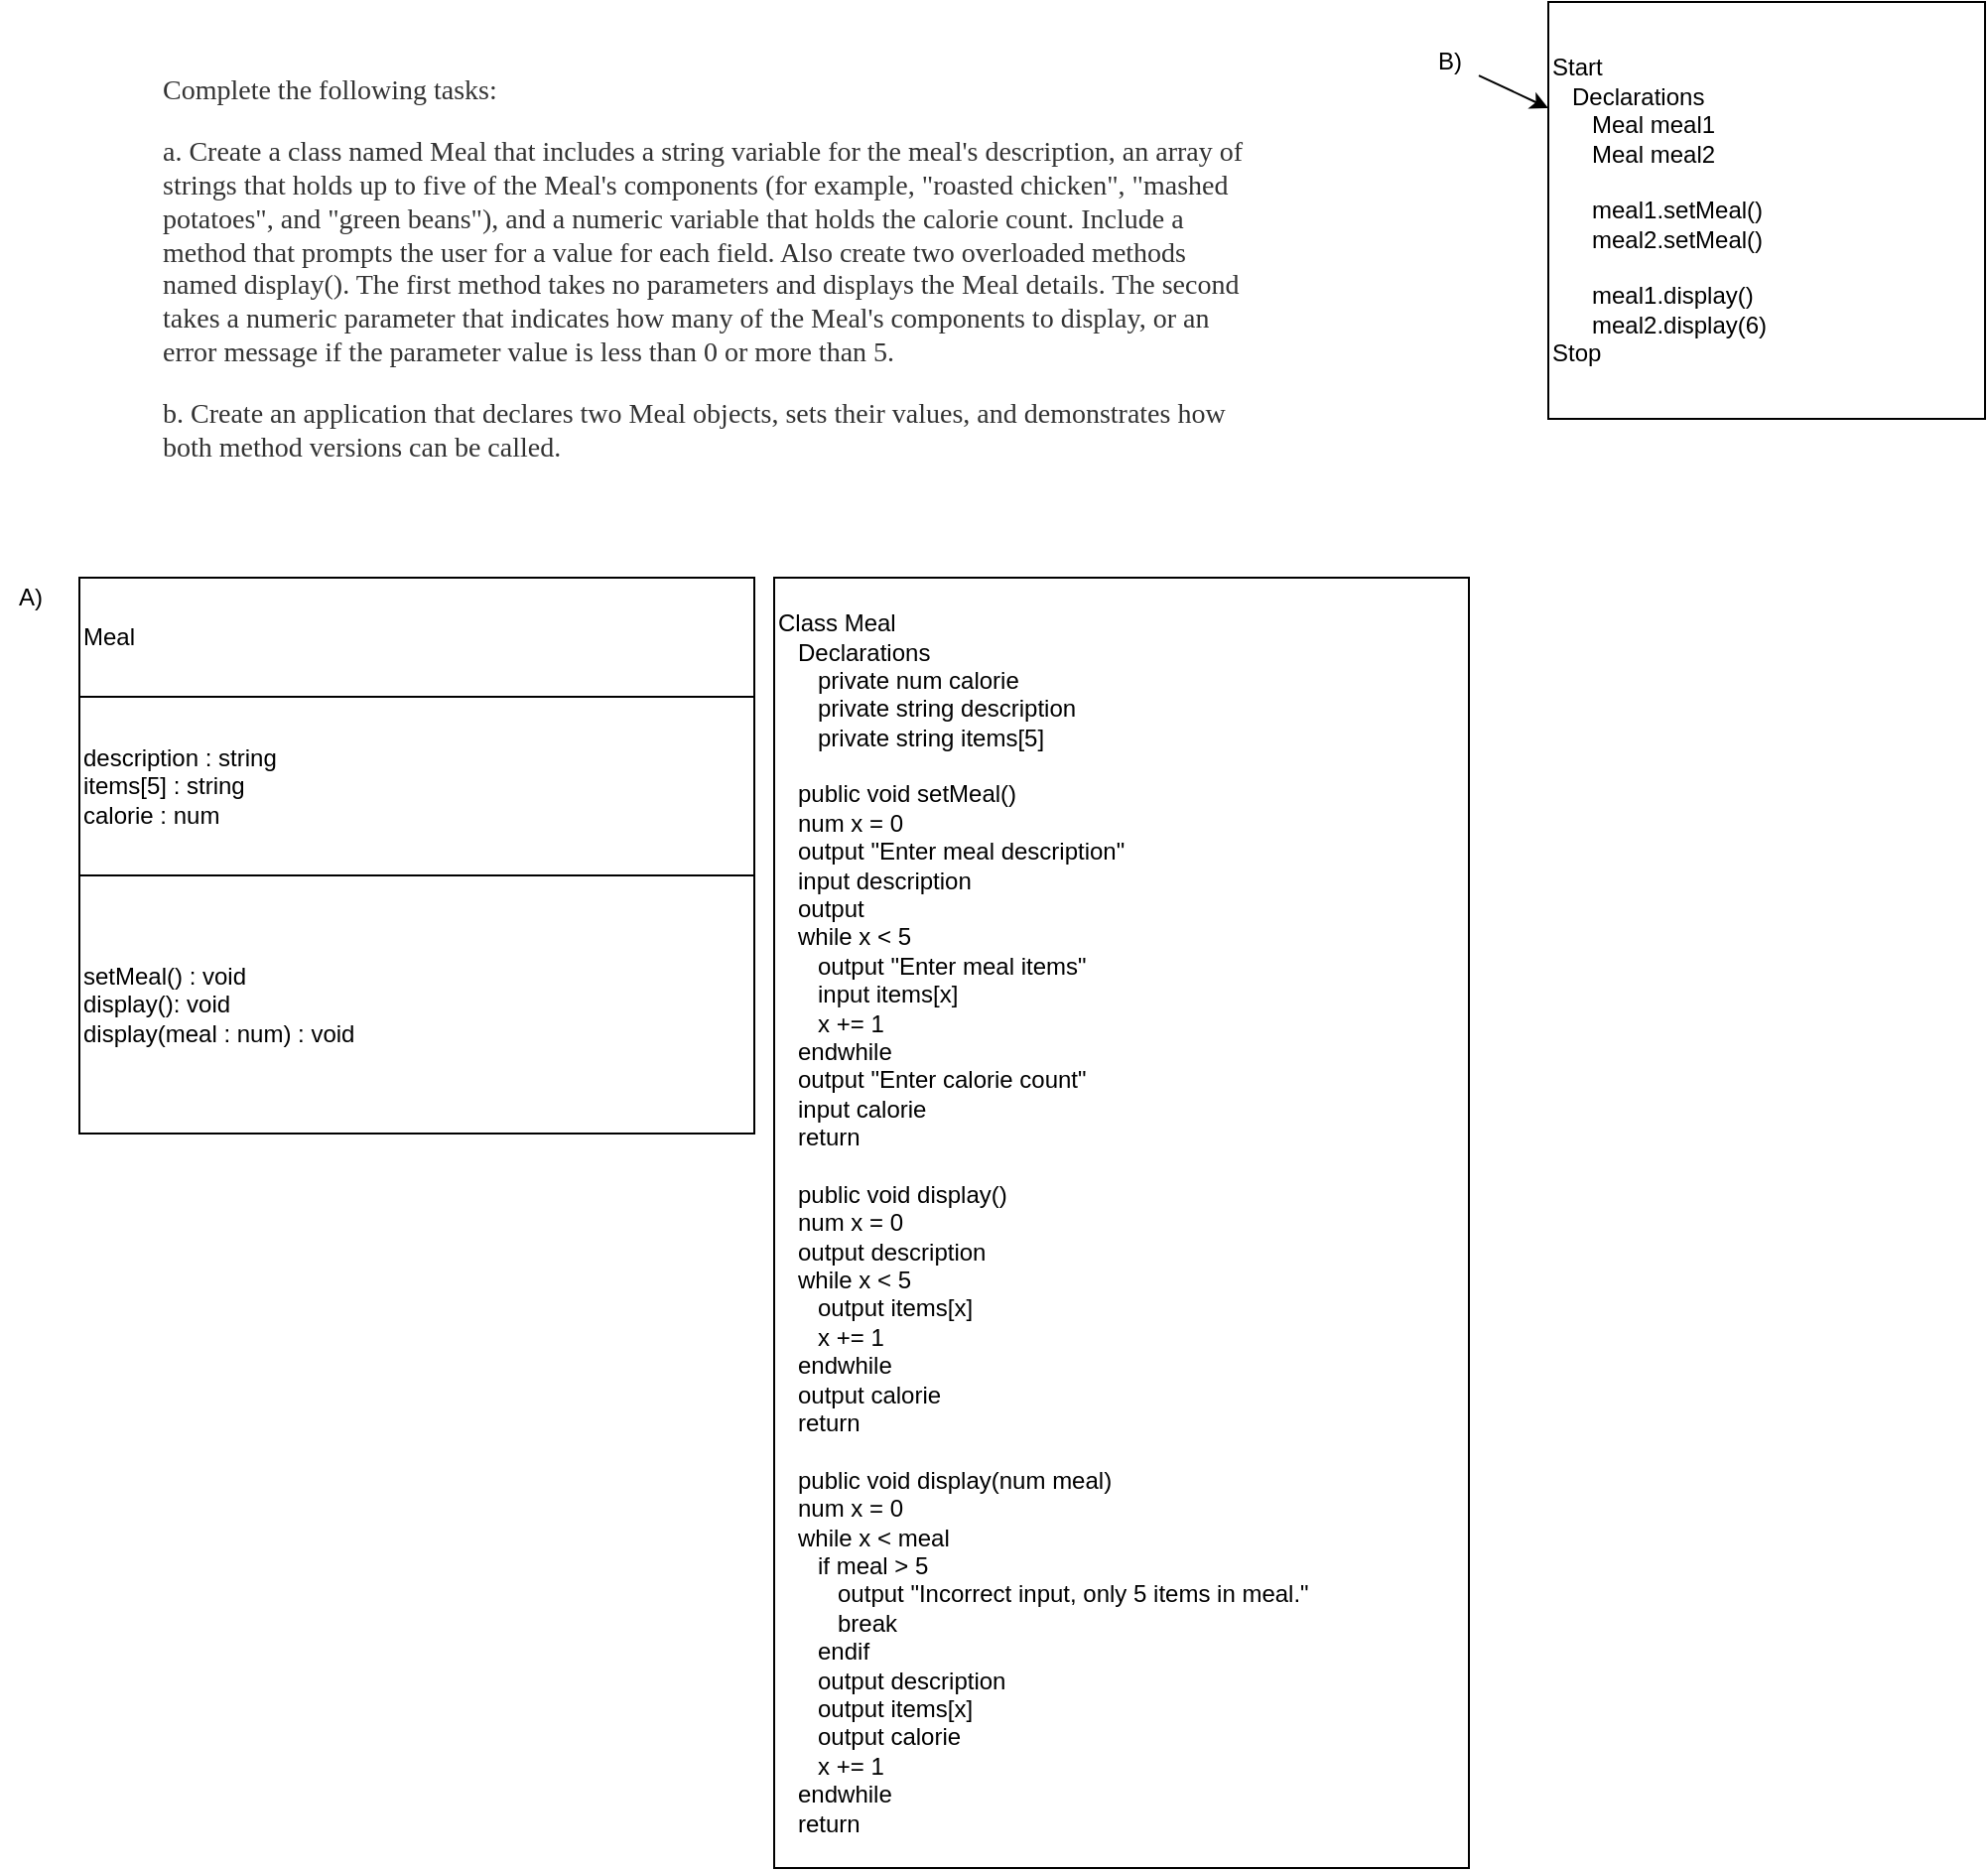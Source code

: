 <mxfile>
    <diagram id="W-Uq1MurXjtg5NSUzir0" name="Page-1">
        <mxGraphModel dx="1878" dy="705" grid="1" gridSize="10" guides="1" tooltips="1" connect="1" arrows="1" fold="1" page="1" pageScale="1" pageWidth="850" pageHeight="1100" math="0" shadow="0">
            <root>
                <mxCell id="0"/>
                <mxCell id="1" parent="0"/>
                <mxCell id="2" value="&lt;span style=&quot;color: rgb(51, 51, 51); font-family: georgia, times, &amp;quot;times new roman&amp;quot;, serif; font-size: 14px; font-style: normal; font-weight: 400; letter-spacing: normal; text-indent: 0px; text-transform: none; word-spacing: 0px; background-color: rgb(255, 255, 255); display: inline; float: none;&quot;&gt;Complete the following tasks:&lt;/span&gt;&lt;br style=&quot;color: rgb(51, 51, 51); font-family: georgia, times, &amp;quot;times new roman&amp;quot;, serif; font-size: 14px; font-style: normal; font-weight: 400; letter-spacing: normal; text-indent: 0px; text-transform: none; word-spacing: 0px; background-color: rgb(255, 255, 255);&quot;&gt;&lt;br style=&quot;color: rgb(51, 51, 51); font-family: georgia, times, &amp;quot;times new roman&amp;quot;, serif; font-size: 14px; font-style: normal; font-weight: 400; letter-spacing: normal; text-indent: 0px; text-transform: none; word-spacing: 0px; background-color: rgb(255, 255, 255);&quot;&gt;&lt;span style=&quot;color: rgb(51, 51, 51); font-family: georgia, times, &amp;quot;times new roman&amp;quot;, serif; font-size: 14px; font-style: normal; font-weight: 400; letter-spacing: normal; text-indent: 0px; text-transform: none; word-spacing: 0px; background-color: rgb(255, 255, 255); display: inline; float: none;&quot;&gt;a. Create a class named Meal that includes a string variable for the meal's description, an array of strings that holds up to five of the Meal's components (for example, &quot;roasted chicken&quot;, &quot;mashed potatoes&quot;, and &quot;green beans&quot;), and a numeric variable that holds the calorie count. Include a method that prompts the user for a value for each field. Also create two overloaded methods named display(). The first method takes no parameters and displays the Meal details. The second takes a numeric parameter that indicates how many of the Meal's components to display, or an error message if the parameter value is less than 0 or more than 5.&lt;/span&gt;&lt;br style=&quot;color: rgb(51, 51, 51); font-family: georgia, times, &amp;quot;times new roman&amp;quot;, serif; font-size: 14px; font-style: normal; font-weight: 400; letter-spacing: normal; text-indent: 0px; text-transform: none; word-spacing: 0px; background-color: rgb(255, 255, 255);&quot;&gt;&lt;br style=&quot;color: rgb(51, 51, 51); font-family: georgia, times, &amp;quot;times new roman&amp;quot;, serif; font-size: 14px; font-style: normal; font-weight: 400; letter-spacing: normal; text-indent: 0px; text-transform: none; word-spacing: 0px; background-color: rgb(255, 255, 255);&quot;&gt;&lt;span style=&quot;color: rgb(51, 51, 51); font-family: georgia, times, &amp;quot;times new roman&amp;quot;, serif; font-size: 14px; font-style: normal; font-weight: 400; letter-spacing: normal; text-indent: 0px; text-transform: none; word-spacing: 0px; background-color: rgb(255, 255, 255); display: inline; float: none;&quot;&gt;b. Create an application that declares two Meal objects, sets their values, and demonstrates how both method versions can be called.&lt;/span&gt;" style="text;whiteSpace=wrap;html=1;" parent="1" vertex="1">
                    <mxGeometry x="40" y="160" width="550" height="200" as="geometry"/>
                </mxCell>
                <mxCell id="3" value="Class Meal&lt;br&gt;&amp;nbsp; &amp;nbsp;Declarations&lt;br&gt;&amp;nbsp; &amp;nbsp; &amp;nbsp; private num calorie&lt;br&gt;&amp;nbsp; &amp;nbsp; &amp;nbsp; private string description&lt;br&gt;&amp;nbsp; &amp;nbsp; &amp;nbsp; private string items[5]&lt;br&gt;&lt;br&gt;&amp;nbsp; &amp;nbsp;public void setMeal()&lt;br&gt;&amp;nbsp; &amp;nbsp;num x = 0&lt;br&gt;&amp;nbsp; &amp;nbsp;output &quot;Enter meal description&quot;&lt;br&gt;&amp;nbsp; &amp;nbsp;input description&lt;br&gt;&amp;nbsp; &amp;nbsp;output&amp;nbsp;&lt;br&gt;&amp;nbsp; &amp;nbsp;while x &amp;lt; 5&lt;br&gt;&amp;nbsp; &amp;nbsp; &amp;nbsp; output &quot;Enter meal items&quot;&lt;br&gt;&amp;nbsp; &amp;nbsp; &amp;nbsp; input items[x]&lt;br&gt;&amp;nbsp; &amp;nbsp; &amp;nbsp; x += 1&lt;br&gt;&amp;nbsp; &amp;nbsp;endwhile&lt;br&gt;&amp;nbsp; &amp;nbsp;output &quot;Enter calorie count&quot;&lt;br&gt;&amp;nbsp; &amp;nbsp;input calorie&lt;br&gt;&amp;nbsp; &amp;nbsp;return&lt;br&gt;&lt;br&gt;&amp;nbsp; &amp;nbsp;public void display()&lt;br&gt;&amp;nbsp; &amp;nbsp;num x = 0&lt;br&gt;&amp;nbsp; &amp;nbsp;output description&lt;br&gt;&amp;nbsp; &amp;nbsp;while x &amp;lt; 5&lt;br&gt;&amp;nbsp; &amp;nbsp; &amp;nbsp; output items[x]&lt;br&gt;&amp;nbsp; &amp;nbsp; &amp;nbsp; x += 1&lt;br&gt;&amp;nbsp; &amp;nbsp;endwhile&lt;br&gt;&amp;nbsp; &amp;nbsp;output calorie&lt;br&gt;&amp;nbsp; &amp;nbsp;return&lt;br&gt;&amp;nbsp; &amp;nbsp;&lt;br&gt;&amp;nbsp; &amp;nbsp;public void display(num meal)&lt;br&gt;&amp;nbsp; &amp;nbsp;num x = 0&amp;nbsp;&lt;br&gt;&amp;nbsp; &amp;nbsp;while x &amp;lt; meal&lt;br&gt;&amp;nbsp; &amp;nbsp; &amp;nbsp; if meal &amp;gt; 5&lt;br&gt;&amp;nbsp; &amp;nbsp; &amp;nbsp; &amp;nbsp; &amp;nbsp;output &quot;Incorrect input, only 5 items in meal.&quot;&lt;br&gt;&amp;nbsp; &amp;nbsp; &amp;nbsp; &amp;nbsp; &amp;nbsp;break&lt;br&gt;&amp;nbsp; &amp;nbsp; &amp;nbsp; endif&amp;nbsp;&lt;br&gt;&amp;nbsp; &amp;nbsp; &amp;nbsp; output description&amp;nbsp;&lt;br&gt;&amp;nbsp; &amp;nbsp; &amp;nbsp; output items[x]&lt;br&gt;&amp;nbsp; &amp;nbsp; &amp;nbsp; output calorie&lt;br&gt;&amp;nbsp; &amp;nbsp; &amp;nbsp; x += 1&lt;br&gt;&amp;nbsp; &amp;nbsp;endwhile&lt;br&gt;&amp;nbsp; &amp;nbsp;return" style="whiteSpace=wrap;html=1;align=left;" vertex="1" parent="1">
                    <mxGeometry x="350" y="420" width="350" height="650" as="geometry"/>
                </mxCell>
                <mxCell id="4" value="Meal" style="whiteSpace=wrap;html=1;align=left;" vertex="1" parent="1">
                    <mxGeometry y="420" width="340" height="60" as="geometry"/>
                </mxCell>
                <mxCell id="5" value="description : string&lt;br&gt;items[5] : string&lt;br&gt;calorie : num" style="whiteSpace=wrap;html=1;align=left;" vertex="1" parent="1">
                    <mxGeometry y="480" width="340" height="90" as="geometry"/>
                </mxCell>
                <mxCell id="6" value="setMeal() : void&lt;br&gt;display(): void&lt;br&gt;display(meal : num) : void" style="whiteSpace=wrap;html=1;align=left;" vertex="1" parent="1">
                    <mxGeometry y="570" width="340" height="130" as="geometry"/>
                </mxCell>
                <mxCell id="7" value="A)" style="text;html=1;align=center;verticalAlign=middle;resizable=0;points=[];autosize=1;strokeColor=none;fillColor=none;" vertex="1" parent="1">
                    <mxGeometry x="-40" y="420" width="30" height="20" as="geometry"/>
                </mxCell>
                <mxCell id="10" value="" style="edgeStyle=none;html=1;" edge="1" parent="1" source="8" target="9">
                    <mxGeometry relative="1" as="geometry"/>
                </mxCell>
                <mxCell id="8" value="B)" style="text;html=1;align=center;verticalAlign=middle;resizable=0;points=[];autosize=1;strokeColor=none;fillColor=none;" vertex="1" parent="1">
                    <mxGeometry x="675" y="150" width="30" height="20" as="geometry"/>
                </mxCell>
                <mxCell id="9" value="Start&amp;nbsp;&lt;br&gt;&amp;nbsp; &amp;nbsp;Declarations&lt;br&gt;&amp;nbsp; &amp;nbsp; &amp;nbsp; Meal meal1&lt;br&gt;&amp;nbsp; &amp;nbsp; &amp;nbsp; Meal meal2&lt;br&gt;&lt;br&gt;&amp;nbsp; &amp;nbsp; &amp;nbsp; meal1.setMeal()&lt;br&gt;&amp;nbsp; &amp;nbsp; &amp;nbsp; meal2.setMeal()&lt;br&gt;&lt;br&gt;&amp;nbsp; &amp;nbsp; &amp;nbsp; meal1.display()&lt;br&gt;&amp;nbsp; &amp;nbsp; &amp;nbsp; meal2.display(6)&lt;br&gt;Stop" style="whiteSpace=wrap;html=1;align=left;" vertex="1" parent="1">
                    <mxGeometry x="740" y="130" width="220" height="210" as="geometry"/>
                </mxCell>
            </root>
        </mxGraphModel>
    </diagram>
</mxfile>
